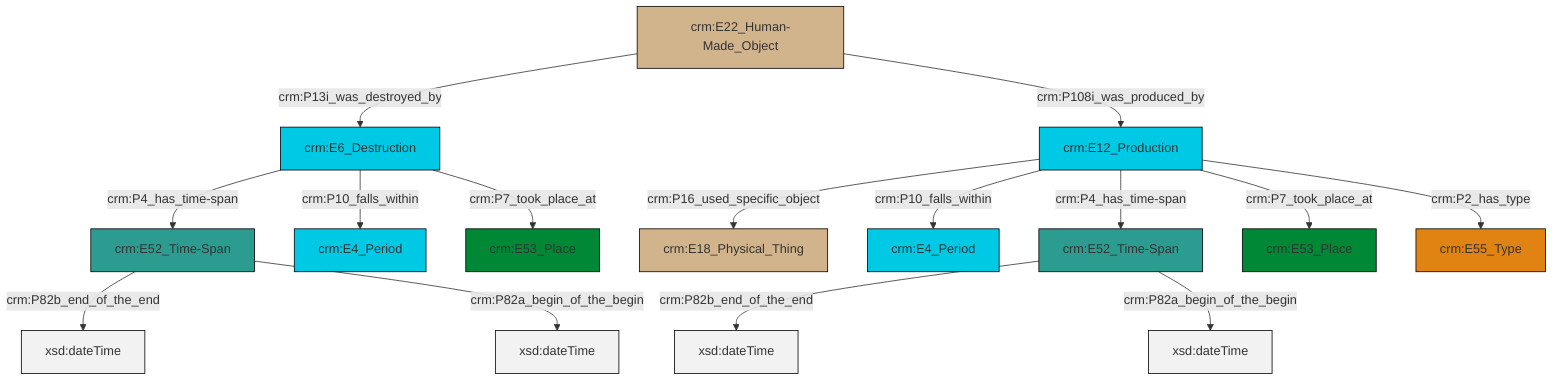 graph TD
classDef Literal fill:#f2f2f2,stroke:#000000;
classDef CRM_Entity fill:#FFFFFF,stroke:#000000;
classDef Temporal_Entity fill:#00C9E6, stroke:#000000;
classDef Type fill:#E18312, stroke:#000000;
classDef Time-Span fill:#2C9C91, stroke:#000000;
classDef Appellation fill:#FFEB7F, stroke:#000000;
classDef Place fill:#008836, stroke:#000000;
classDef Persistent_Item fill:#B266B2, stroke:#000000;
classDef Conceptual_Object fill:#FFD700, stroke:#000000;
classDef Physical_Thing fill:#D2B48C, stroke:#000000;
classDef Actor fill:#f58aad, stroke:#000000;
classDef PC_Classes fill:#4ce600, stroke:#000000;
classDef Multi fill:#cccccc,stroke:#000000;

0["crm:E52_Time-Span"]:::Time-Span -->|crm:P82b_end_of_the_end| 1[xsd:dateTime]:::Literal
2["crm:E6_Destruction"]:::Temporal_Entity -->|crm:P4_has_time-span| 0["crm:E52_Time-Span"]:::Time-Span
7["crm:E22_Human-Made_Object"]:::Physical_Thing -->|crm:P13i_was_destroyed_by| 2["crm:E6_Destruction"]:::Temporal_Entity
10["crm:E12_Production"]:::Temporal_Entity -->|crm:P16_used_specific_object| 11["crm:E18_Physical_Thing"]:::Physical_Thing
2["crm:E6_Destruction"]:::Temporal_Entity -->|crm:P10_falls_within| 5["crm:E4_Period"]:::Temporal_Entity
10["crm:E12_Production"]:::Temporal_Entity -->|crm:P10_falls_within| 15["crm:E4_Period"]:::Temporal_Entity
2["crm:E6_Destruction"]:::Temporal_Entity -->|crm:P7_took_place_at| 18["crm:E53_Place"]:::Place
7["crm:E22_Human-Made_Object"]:::Physical_Thing -->|crm:P108i_was_produced_by| 10["crm:E12_Production"]:::Temporal_Entity
20["crm:E52_Time-Span"]:::Time-Span -->|crm:P82b_end_of_the_end| 23[xsd:dateTime]:::Literal
10["crm:E12_Production"]:::Temporal_Entity -->|crm:P4_has_time-span| 20["crm:E52_Time-Span"]:::Time-Span
0["crm:E52_Time-Span"]:::Time-Span -->|crm:P82a_begin_of_the_begin| 24[xsd:dateTime]:::Literal
10["crm:E12_Production"]:::Temporal_Entity -->|crm:P7_took_place_at| 3["crm:E53_Place"]:::Place
10["crm:E12_Production"]:::Temporal_Entity -->|crm:P2_has_type| 13["crm:E55_Type"]:::Type
20["crm:E52_Time-Span"]:::Time-Span -->|crm:P82a_begin_of_the_begin| 25[xsd:dateTime]:::Literal